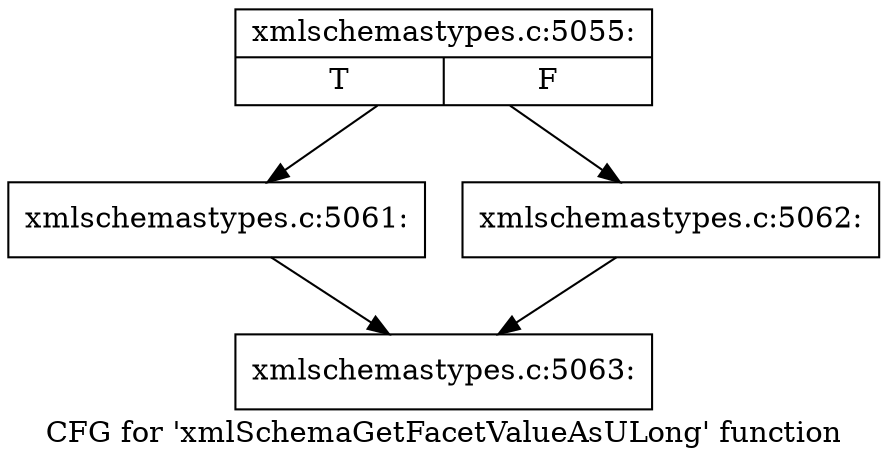 digraph "CFG for 'xmlSchemaGetFacetValueAsULong' function" {
	label="CFG for 'xmlSchemaGetFacetValueAsULong' function";

	Node0x5709160 [shape=record,label="{xmlschemastypes.c:5055:|{<s0>T|<s1>F}}"];
	Node0x5709160 -> Node0x5709390;
	Node0x5709160 -> Node0x57090a0;
	Node0x5709390 [shape=record,label="{xmlschemastypes.c:5061:}"];
	Node0x5709390 -> Node0x5709490;
	Node0x57090a0 [shape=record,label="{xmlschemastypes.c:5062:}"];
	Node0x57090a0 -> Node0x5709490;
	Node0x5709490 [shape=record,label="{xmlschemastypes.c:5063:}"];
}
